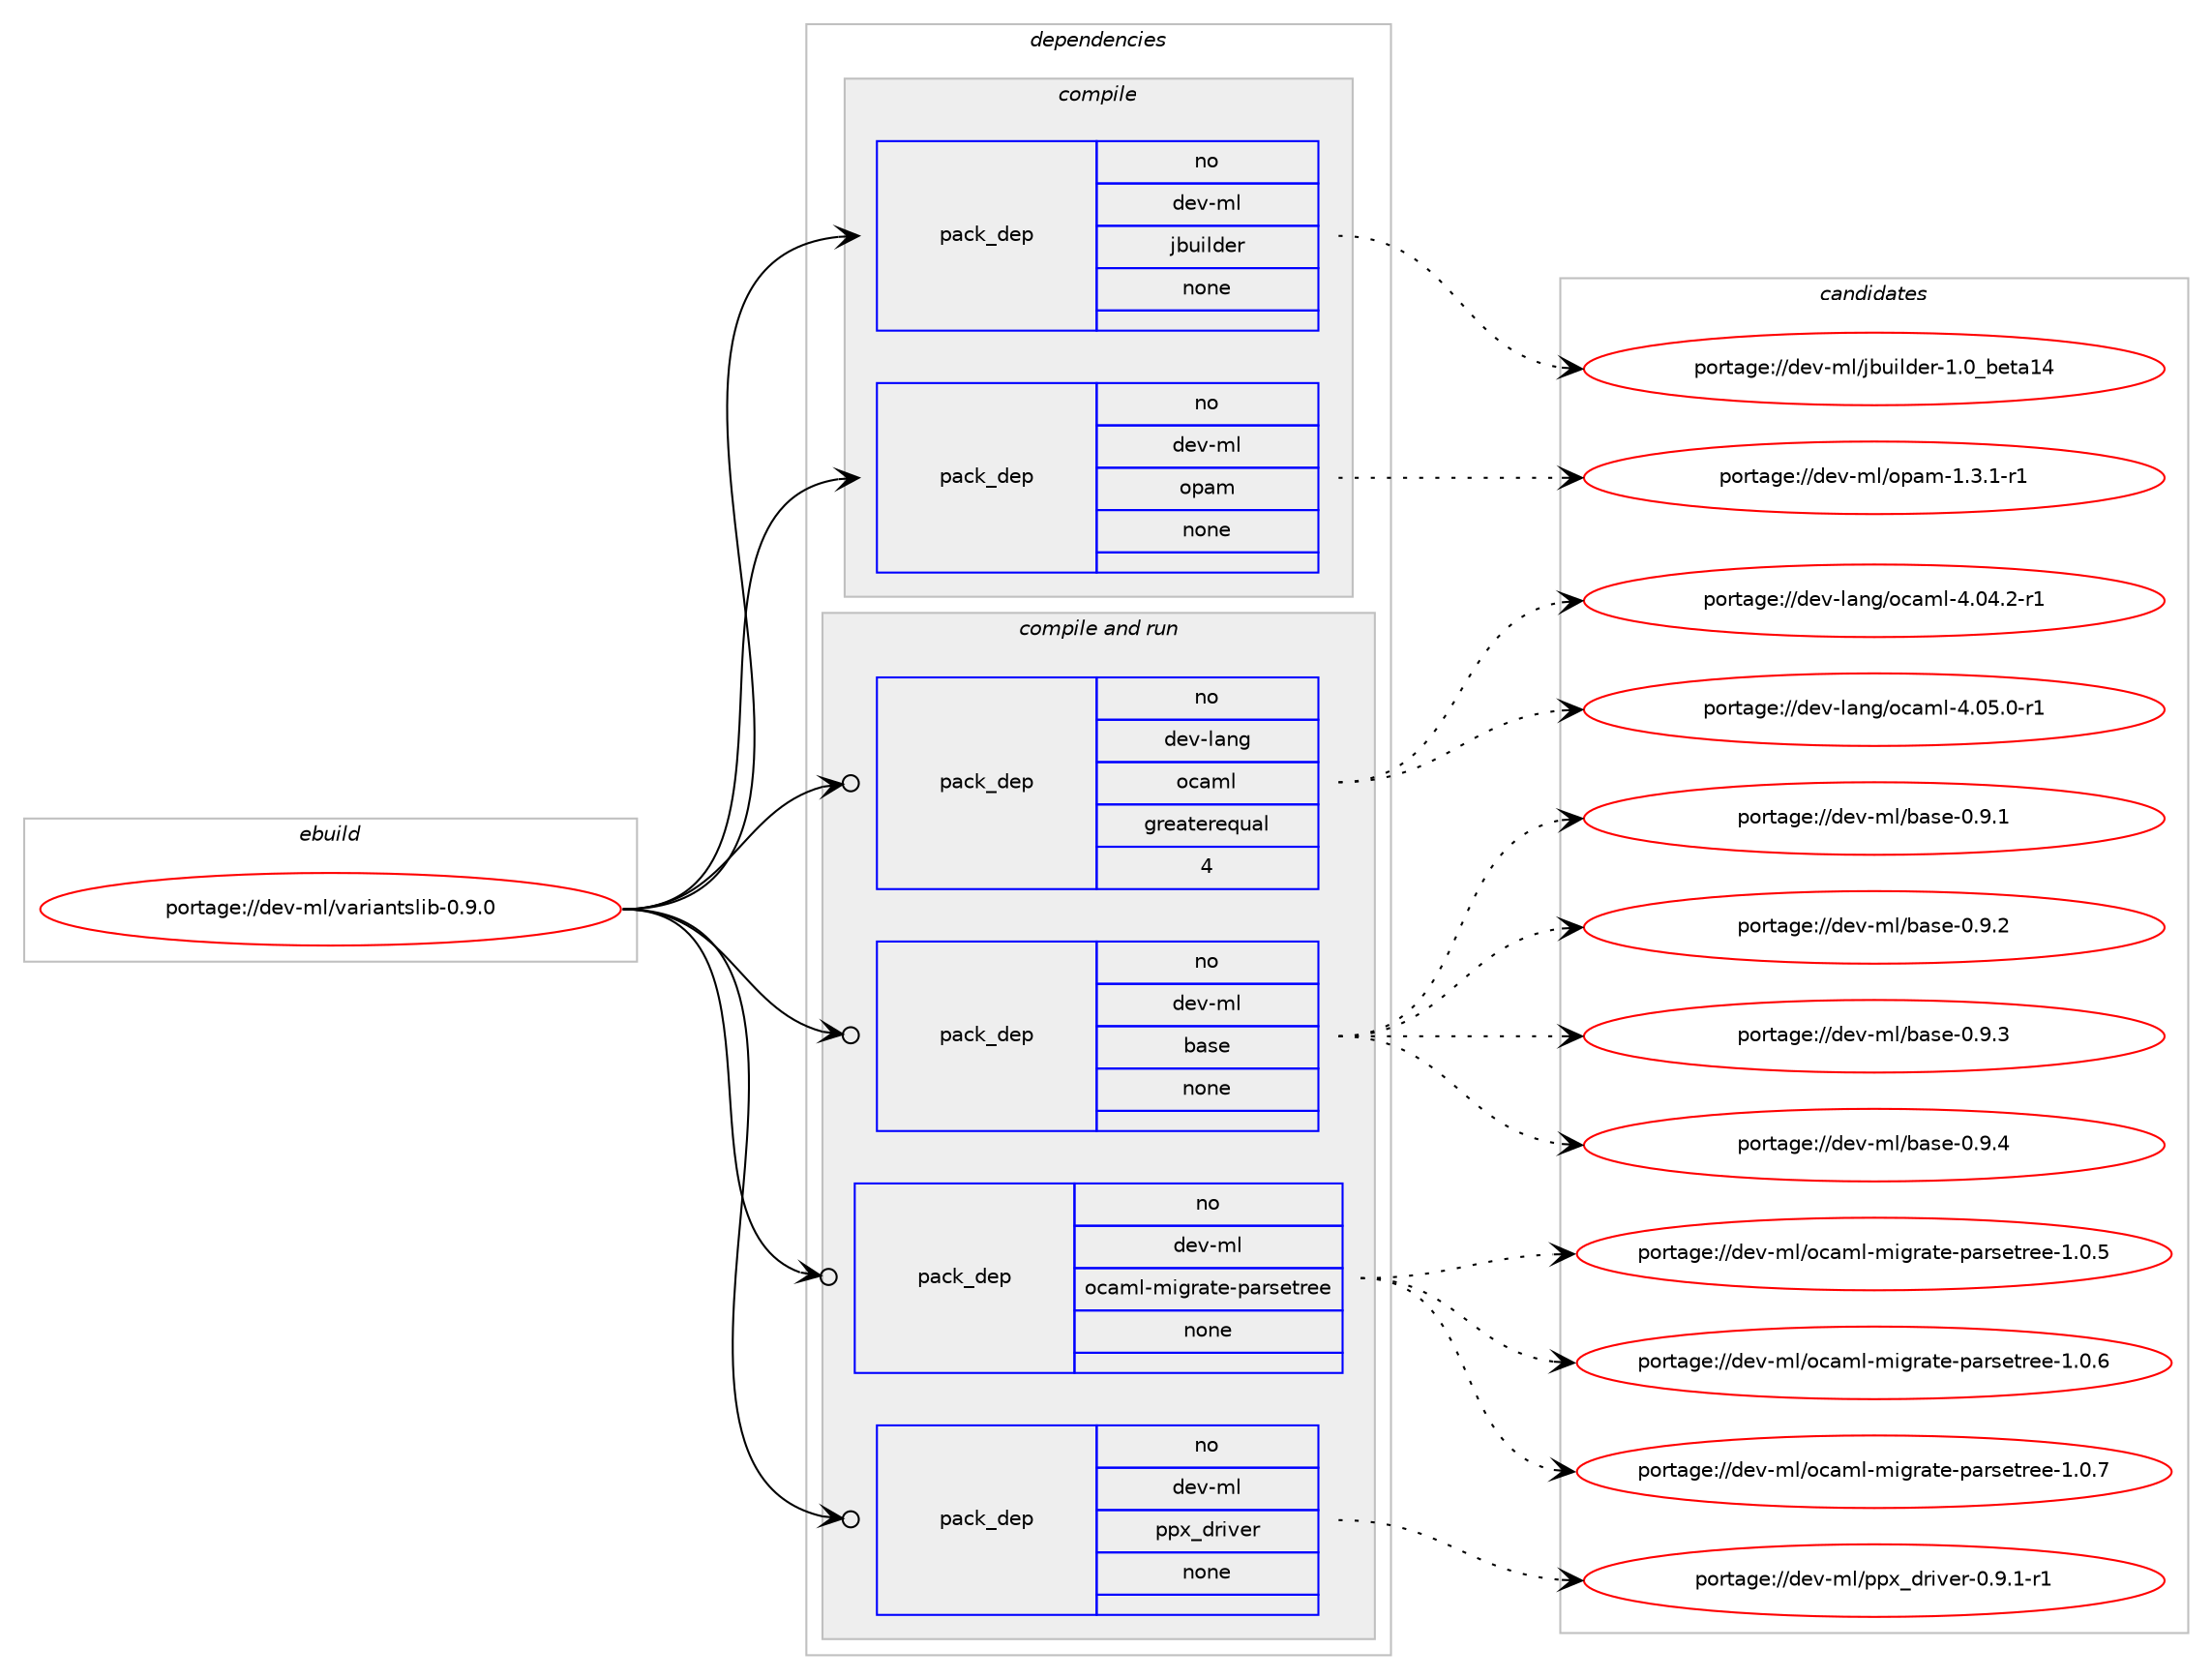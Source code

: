 digraph prolog {

# *************
# Graph options
# *************

newrank=true;
concentrate=true;
compound=true;
graph [rankdir=LR,fontname=Helvetica,fontsize=10,ranksep=1.5];#, ranksep=2.5, nodesep=0.2];
edge  [arrowhead=vee];
node  [fontname=Helvetica,fontsize=10];

# **********
# The ebuild
# **********

subgraph cluster_leftcol {
color=gray;
rank=same;
label=<<i>ebuild</i>>;
id [label="portage://dev-ml/variantslib-0.9.0", color=red, width=4, href="../dev-ml/variantslib-0.9.0.svg"];
}

# ****************
# The dependencies
# ****************

subgraph cluster_midcol {
color=gray;
label=<<i>dependencies</i>>;
subgraph cluster_compile {
fillcolor="#eeeeee";
style=filled;
label=<<i>compile</i>>;
subgraph pack82511 {
dependency108184 [label=<<TABLE BORDER="0" CELLBORDER="1" CELLSPACING="0" CELLPADDING="4" WIDTH="220"><TR><TD ROWSPAN="6" CELLPADDING="30">pack_dep</TD></TR><TR><TD WIDTH="110">no</TD></TR><TR><TD>dev-ml</TD></TR><TR><TD>jbuilder</TD></TR><TR><TD>none</TD></TR><TR><TD></TD></TR></TABLE>>, shape=none, color=blue];
}
id:e -> dependency108184:w [weight=20,style="solid",arrowhead="vee"];
subgraph pack82512 {
dependency108185 [label=<<TABLE BORDER="0" CELLBORDER="1" CELLSPACING="0" CELLPADDING="4" WIDTH="220"><TR><TD ROWSPAN="6" CELLPADDING="30">pack_dep</TD></TR><TR><TD WIDTH="110">no</TD></TR><TR><TD>dev-ml</TD></TR><TR><TD>opam</TD></TR><TR><TD>none</TD></TR><TR><TD></TD></TR></TABLE>>, shape=none, color=blue];
}
id:e -> dependency108185:w [weight=20,style="solid",arrowhead="vee"];
}
subgraph cluster_compileandrun {
fillcolor="#eeeeee";
style=filled;
label=<<i>compile and run</i>>;
subgraph pack82513 {
dependency108186 [label=<<TABLE BORDER="0" CELLBORDER="1" CELLSPACING="0" CELLPADDING="4" WIDTH="220"><TR><TD ROWSPAN="6" CELLPADDING="30">pack_dep</TD></TR><TR><TD WIDTH="110">no</TD></TR><TR><TD>dev-lang</TD></TR><TR><TD>ocaml</TD></TR><TR><TD>greaterequal</TD></TR><TR><TD>4</TD></TR></TABLE>>, shape=none, color=blue];
}
id:e -> dependency108186:w [weight=20,style="solid",arrowhead="odotvee"];
subgraph pack82514 {
dependency108187 [label=<<TABLE BORDER="0" CELLBORDER="1" CELLSPACING="0" CELLPADDING="4" WIDTH="220"><TR><TD ROWSPAN="6" CELLPADDING="30">pack_dep</TD></TR><TR><TD WIDTH="110">no</TD></TR><TR><TD>dev-ml</TD></TR><TR><TD>base</TD></TR><TR><TD>none</TD></TR><TR><TD></TD></TR></TABLE>>, shape=none, color=blue];
}
id:e -> dependency108187:w [weight=20,style="solid",arrowhead="odotvee"];
subgraph pack82515 {
dependency108188 [label=<<TABLE BORDER="0" CELLBORDER="1" CELLSPACING="0" CELLPADDING="4" WIDTH="220"><TR><TD ROWSPAN="6" CELLPADDING="30">pack_dep</TD></TR><TR><TD WIDTH="110">no</TD></TR><TR><TD>dev-ml</TD></TR><TR><TD>ocaml-migrate-parsetree</TD></TR><TR><TD>none</TD></TR><TR><TD></TD></TR></TABLE>>, shape=none, color=blue];
}
id:e -> dependency108188:w [weight=20,style="solid",arrowhead="odotvee"];
subgraph pack82516 {
dependency108189 [label=<<TABLE BORDER="0" CELLBORDER="1" CELLSPACING="0" CELLPADDING="4" WIDTH="220"><TR><TD ROWSPAN="6" CELLPADDING="30">pack_dep</TD></TR><TR><TD WIDTH="110">no</TD></TR><TR><TD>dev-ml</TD></TR><TR><TD>ppx_driver</TD></TR><TR><TD>none</TD></TR><TR><TD></TD></TR></TABLE>>, shape=none, color=blue];
}
id:e -> dependency108189:w [weight=20,style="solid",arrowhead="odotvee"];
}
subgraph cluster_run {
fillcolor="#eeeeee";
style=filled;
label=<<i>run</i>>;
}
}

# **************
# The candidates
# **************

subgraph cluster_choices {
rank=same;
color=gray;
label=<<i>candidates</i>>;

subgraph choice82511 {
color=black;
nodesep=1;
choiceportage100101118451091084710698117105108100101114454946489598101116974952 [label="portage://dev-ml/jbuilder-1.0_beta14", color=red, width=4,href="../dev-ml/jbuilder-1.0_beta14.svg"];
dependency108184:e -> choiceportage100101118451091084710698117105108100101114454946489598101116974952:w [style=dotted,weight="100"];
}
subgraph choice82512 {
color=black;
nodesep=1;
choiceportage1001011184510910847111112971094549465146494511449 [label="portage://dev-ml/opam-1.3.1-r1", color=red, width=4,href="../dev-ml/opam-1.3.1-r1.svg"];
dependency108185:e -> choiceportage1001011184510910847111112971094549465146494511449:w [style=dotted,weight="100"];
}
subgraph choice82513 {
color=black;
nodesep=1;
choiceportage1001011184510897110103471119997109108455246485246504511449 [label="portage://dev-lang/ocaml-4.04.2-r1", color=red, width=4,href="../dev-lang/ocaml-4.04.2-r1.svg"];
choiceportage1001011184510897110103471119997109108455246485346484511449 [label="portage://dev-lang/ocaml-4.05.0-r1", color=red, width=4,href="../dev-lang/ocaml-4.05.0-r1.svg"];
dependency108186:e -> choiceportage1001011184510897110103471119997109108455246485246504511449:w [style=dotted,weight="100"];
dependency108186:e -> choiceportage1001011184510897110103471119997109108455246485346484511449:w [style=dotted,weight="100"];
}
subgraph choice82514 {
color=black;
nodesep=1;
choiceportage10010111845109108479897115101454846574649 [label="portage://dev-ml/base-0.9.1", color=red, width=4,href="../dev-ml/base-0.9.1.svg"];
choiceportage10010111845109108479897115101454846574650 [label="portage://dev-ml/base-0.9.2", color=red, width=4,href="../dev-ml/base-0.9.2.svg"];
choiceportage10010111845109108479897115101454846574651 [label="portage://dev-ml/base-0.9.3", color=red, width=4,href="../dev-ml/base-0.9.3.svg"];
choiceportage10010111845109108479897115101454846574652 [label="portage://dev-ml/base-0.9.4", color=red, width=4,href="../dev-ml/base-0.9.4.svg"];
dependency108187:e -> choiceportage10010111845109108479897115101454846574649:w [style=dotted,weight="100"];
dependency108187:e -> choiceportage10010111845109108479897115101454846574650:w [style=dotted,weight="100"];
dependency108187:e -> choiceportage10010111845109108479897115101454846574651:w [style=dotted,weight="100"];
dependency108187:e -> choiceportage10010111845109108479897115101454846574652:w [style=dotted,weight="100"];
}
subgraph choice82515 {
color=black;
nodesep=1;
choiceportage1001011184510910847111999710910845109105103114971161014511297114115101116114101101454946484653 [label="portage://dev-ml/ocaml-migrate-parsetree-1.0.5", color=red, width=4,href="../dev-ml/ocaml-migrate-parsetree-1.0.5.svg"];
choiceportage1001011184510910847111999710910845109105103114971161014511297114115101116114101101454946484654 [label="portage://dev-ml/ocaml-migrate-parsetree-1.0.6", color=red, width=4,href="../dev-ml/ocaml-migrate-parsetree-1.0.6.svg"];
choiceportage1001011184510910847111999710910845109105103114971161014511297114115101116114101101454946484655 [label="portage://dev-ml/ocaml-migrate-parsetree-1.0.7", color=red, width=4,href="../dev-ml/ocaml-migrate-parsetree-1.0.7.svg"];
dependency108188:e -> choiceportage1001011184510910847111999710910845109105103114971161014511297114115101116114101101454946484653:w [style=dotted,weight="100"];
dependency108188:e -> choiceportage1001011184510910847111999710910845109105103114971161014511297114115101116114101101454946484654:w [style=dotted,weight="100"];
dependency108188:e -> choiceportage1001011184510910847111999710910845109105103114971161014511297114115101116114101101454946484655:w [style=dotted,weight="100"];
}
subgraph choice82516 {
color=black;
nodesep=1;
choiceportage1001011184510910847112112120951001141051181011144548465746494511449 [label="portage://dev-ml/ppx_driver-0.9.1-r1", color=red, width=4,href="../dev-ml/ppx_driver-0.9.1-r1.svg"];
dependency108189:e -> choiceportage1001011184510910847112112120951001141051181011144548465746494511449:w [style=dotted,weight="100"];
}
}

}
